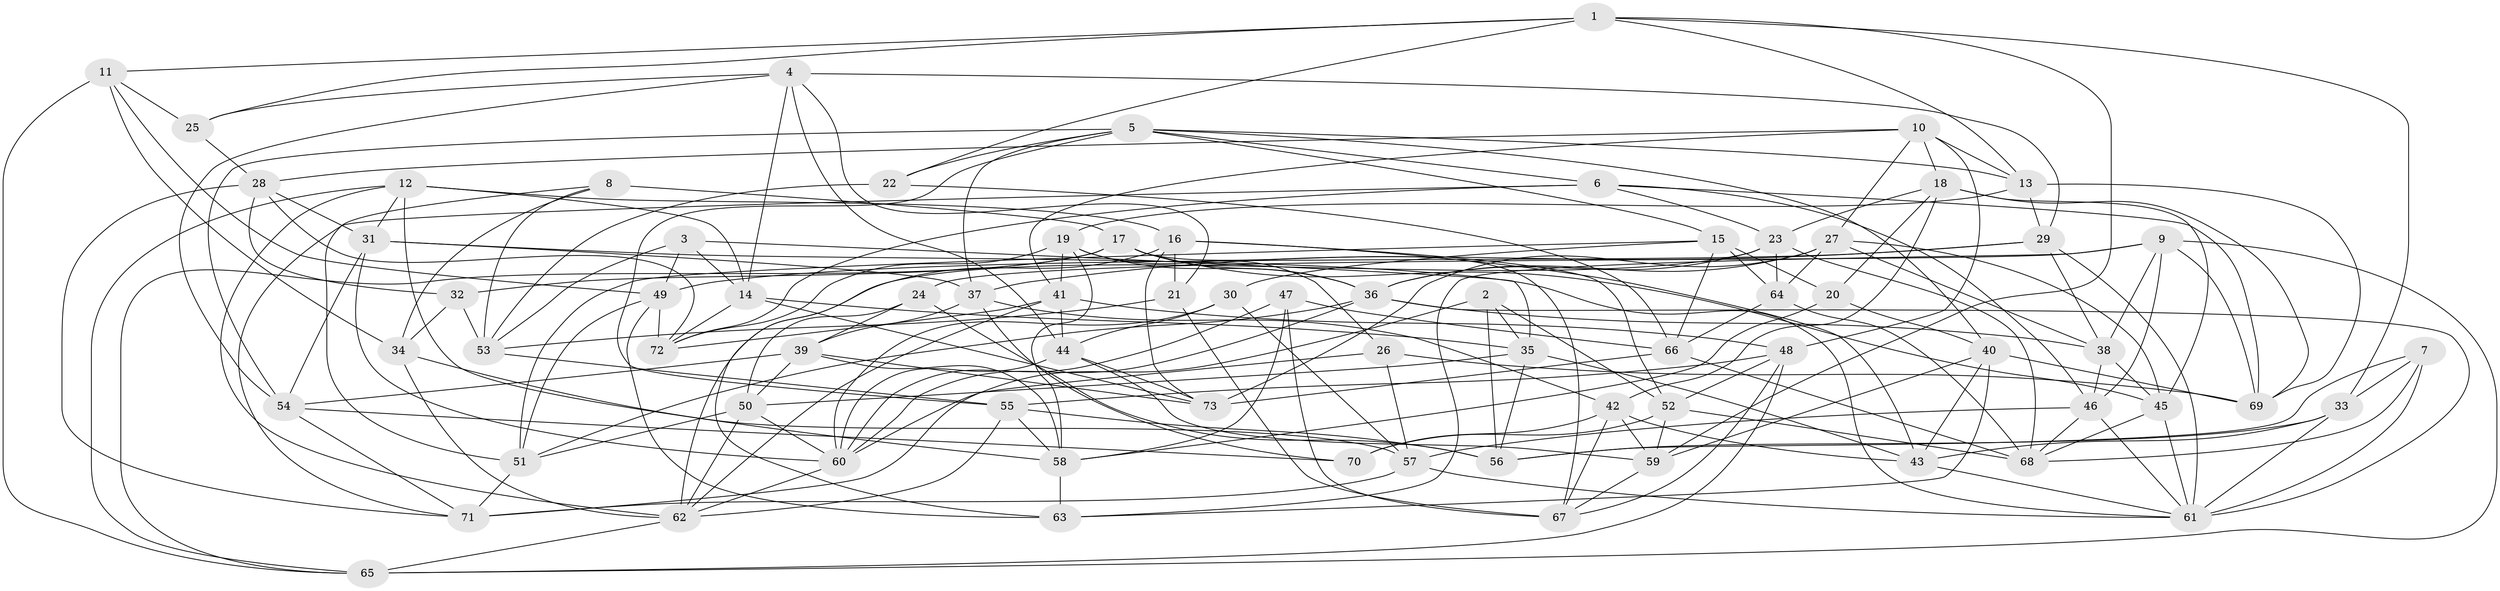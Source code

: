 // original degree distribution, {4: 1.0}
// Generated by graph-tools (version 1.1) at 2025/50/03/09/25 03:50:53]
// undirected, 73 vertices, 209 edges
graph export_dot {
graph [start="1"]
  node [color=gray90,style=filled];
  1;
  2;
  3;
  4;
  5;
  6;
  7;
  8;
  9;
  10;
  11;
  12;
  13;
  14;
  15;
  16;
  17;
  18;
  19;
  20;
  21;
  22;
  23;
  24;
  25;
  26;
  27;
  28;
  29;
  30;
  31;
  32;
  33;
  34;
  35;
  36;
  37;
  38;
  39;
  40;
  41;
  42;
  43;
  44;
  45;
  46;
  47;
  48;
  49;
  50;
  51;
  52;
  53;
  54;
  55;
  56;
  57;
  58;
  59;
  60;
  61;
  62;
  63;
  64;
  65;
  66;
  67;
  68;
  69;
  70;
  71;
  72;
  73;
  1 -- 11 [weight=1.0];
  1 -- 13 [weight=1.0];
  1 -- 22 [weight=1.0];
  1 -- 25 [weight=1.0];
  1 -- 33 [weight=1.0];
  1 -- 59 [weight=1.0];
  2 -- 35 [weight=1.0];
  2 -- 52 [weight=1.0];
  2 -- 56 [weight=1.0];
  2 -- 71 [weight=1.0];
  3 -- 14 [weight=1.0];
  3 -- 35 [weight=1.0];
  3 -- 49 [weight=1.0];
  3 -- 53 [weight=1.0];
  4 -- 14 [weight=1.0];
  4 -- 21 [weight=1.0];
  4 -- 25 [weight=1.0];
  4 -- 29 [weight=1.0];
  4 -- 44 [weight=1.0];
  4 -- 54 [weight=1.0];
  5 -- 6 [weight=1.0];
  5 -- 13 [weight=1.0];
  5 -- 15 [weight=1.0];
  5 -- 22 [weight=1.0];
  5 -- 37 [weight=1.0];
  5 -- 40 [weight=1.0];
  5 -- 54 [weight=1.0];
  5 -- 55 [weight=1.0];
  6 -- 23 [weight=1.0];
  6 -- 46 [weight=1.0];
  6 -- 69 [weight=1.0];
  6 -- 71 [weight=1.0];
  6 -- 72 [weight=1.0];
  7 -- 33 [weight=1.0];
  7 -- 56 [weight=1.0];
  7 -- 61 [weight=1.0];
  7 -- 68 [weight=1.0];
  8 -- 17 [weight=3.0];
  8 -- 34 [weight=1.0];
  8 -- 51 [weight=1.0];
  8 -- 53 [weight=1.0];
  9 -- 24 [weight=1.0];
  9 -- 38 [weight=1.0];
  9 -- 46 [weight=1.0];
  9 -- 63 [weight=1.0];
  9 -- 65 [weight=1.0];
  9 -- 69 [weight=1.0];
  10 -- 13 [weight=1.0];
  10 -- 18 [weight=1.0];
  10 -- 27 [weight=1.0];
  10 -- 28 [weight=1.0];
  10 -- 41 [weight=1.0];
  10 -- 48 [weight=1.0];
  11 -- 25 [weight=1.0];
  11 -- 34 [weight=2.0];
  11 -- 49 [weight=1.0];
  11 -- 65 [weight=1.0];
  12 -- 14 [weight=1.0];
  12 -- 16 [weight=1.0];
  12 -- 31 [weight=1.0];
  12 -- 58 [weight=1.0];
  12 -- 62 [weight=1.0];
  12 -- 65 [weight=1.0];
  13 -- 19 [weight=1.0];
  13 -- 29 [weight=1.0];
  13 -- 69 [weight=1.0];
  14 -- 35 [weight=1.0];
  14 -- 72 [weight=1.0];
  14 -- 73 [weight=1.0];
  15 -- 20 [weight=1.0];
  15 -- 30 [weight=1.0];
  15 -- 51 [weight=1.0];
  15 -- 64 [weight=1.0];
  15 -- 66 [weight=1.0];
  16 -- 21 [weight=1.0];
  16 -- 43 [weight=1.0];
  16 -- 52 [weight=1.0];
  16 -- 63 [weight=1.0];
  16 -- 73 [weight=1.0];
  17 -- 32 [weight=1.0];
  17 -- 36 [weight=1.0];
  17 -- 45 [weight=1.0];
  17 -- 65 [weight=1.0];
  17 -- 67 [weight=1.0];
  18 -- 20 [weight=1.0];
  18 -- 23 [weight=1.0];
  18 -- 42 [weight=1.0];
  18 -- 45 [weight=1.0];
  18 -- 69 [weight=1.0];
  19 -- 26 [weight=1.0];
  19 -- 36 [weight=1.0];
  19 -- 41 [weight=1.0];
  19 -- 58 [weight=1.0];
  19 -- 72 [weight=1.0];
  20 -- 40 [weight=1.0];
  20 -- 58 [weight=1.0];
  21 -- 53 [weight=1.0];
  21 -- 67 [weight=1.0];
  22 -- 53 [weight=1.0];
  22 -- 66 [weight=1.0];
  23 -- 36 [weight=1.0];
  23 -- 62 [weight=1.0];
  23 -- 64 [weight=1.0];
  23 -- 68 [weight=1.0];
  24 -- 39 [weight=1.0];
  24 -- 50 [weight=1.0];
  24 -- 56 [weight=1.0];
  25 -- 28 [weight=1.0];
  26 -- 57 [weight=1.0];
  26 -- 60 [weight=1.0];
  26 -- 69 [weight=1.0];
  27 -- 36 [weight=1.0];
  27 -- 38 [weight=1.0];
  27 -- 45 [weight=1.0];
  27 -- 64 [weight=1.0];
  27 -- 73 [weight=1.0];
  28 -- 31 [weight=1.0];
  28 -- 32 [weight=1.0];
  28 -- 71 [weight=1.0];
  28 -- 72 [weight=1.0];
  29 -- 37 [weight=1.0];
  29 -- 38 [weight=1.0];
  29 -- 49 [weight=1.0];
  29 -- 61 [weight=1.0];
  30 -- 44 [weight=1.0];
  30 -- 57 [weight=1.0];
  30 -- 60 [weight=1.0];
  31 -- 37 [weight=1.0];
  31 -- 54 [weight=1.0];
  31 -- 60 [weight=1.0];
  31 -- 61 [weight=1.0];
  32 -- 34 [weight=1.0];
  32 -- 53 [weight=1.0];
  33 -- 43 [weight=1.0];
  33 -- 56 [weight=1.0];
  33 -- 61 [weight=2.0];
  34 -- 57 [weight=1.0];
  34 -- 62 [weight=1.0];
  35 -- 43 [weight=1.0];
  35 -- 50 [weight=1.0];
  35 -- 56 [weight=1.0];
  36 -- 38 [weight=1.0];
  36 -- 51 [weight=1.0];
  36 -- 60 [weight=1.0];
  36 -- 61 [weight=1.0];
  37 -- 39 [weight=1.0];
  37 -- 42 [weight=1.0];
  37 -- 70 [weight=1.0];
  38 -- 45 [weight=1.0];
  38 -- 46 [weight=1.0];
  39 -- 50 [weight=1.0];
  39 -- 54 [weight=1.0];
  39 -- 58 [weight=1.0];
  39 -- 73 [weight=1.0];
  40 -- 43 [weight=1.0];
  40 -- 59 [weight=1.0];
  40 -- 63 [weight=1.0];
  40 -- 69 [weight=1.0];
  41 -- 44 [weight=1.0];
  41 -- 48 [weight=1.0];
  41 -- 62 [weight=1.0];
  41 -- 72 [weight=1.0];
  42 -- 43 [weight=1.0];
  42 -- 59 [weight=1.0];
  42 -- 67 [weight=1.0];
  42 -- 70 [weight=1.0];
  43 -- 61 [weight=1.0];
  44 -- 59 [weight=1.0];
  44 -- 60 [weight=1.0];
  44 -- 73 [weight=1.0];
  45 -- 61 [weight=1.0];
  45 -- 68 [weight=1.0];
  46 -- 57 [weight=1.0];
  46 -- 61 [weight=1.0];
  46 -- 68 [weight=1.0];
  47 -- 58 [weight=1.0];
  47 -- 60 [weight=1.0];
  47 -- 66 [weight=1.0];
  47 -- 67 [weight=1.0];
  48 -- 52 [weight=1.0];
  48 -- 55 [weight=1.0];
  48 -- 65 [weight=1.0];
  48 -- 67 [weight=1.0];
  49 -- 51 [weight=1.0];
  49 -- 63 [weight=1.0];
  49 -- 72 [weight=1.0];
  50 -- 51 [weight=1.0];
  50 -- 60 [weight=1.0];
  50 -- 62 [weight=1.0];
  51 -- 71 [weight=1.0];
  52 -- 59 [weight=1.0];
  52 -- 68 [weight=1.0];
  52 -- 70 [weight=1.0];
  53 -- 55 [weight=1.0];
  54 -- 70 [weight=1.0];
  54 -- 71 [weight=1.0];
  55 -- 56 [weight=1.0];
  55 -- 58 [weight=1.0];
  55 -- 62 [weight=1.0];
  57 -- 61 [weight=1.0];
  57 -- 71 [weight=1.0];
  58 -- 63 [weight=2.0];
  59 -- 67 [weight=1.0];
  60 -- 62 [weight=1.0];
  62 -- 65 [weight=1.0];
  64 -- 66 [weight=1.0];
  64 -- 68 [weight=2.0];
  66 -- 68 [weight=1.0];
  66 -- 73 [weight=1.0];
}
